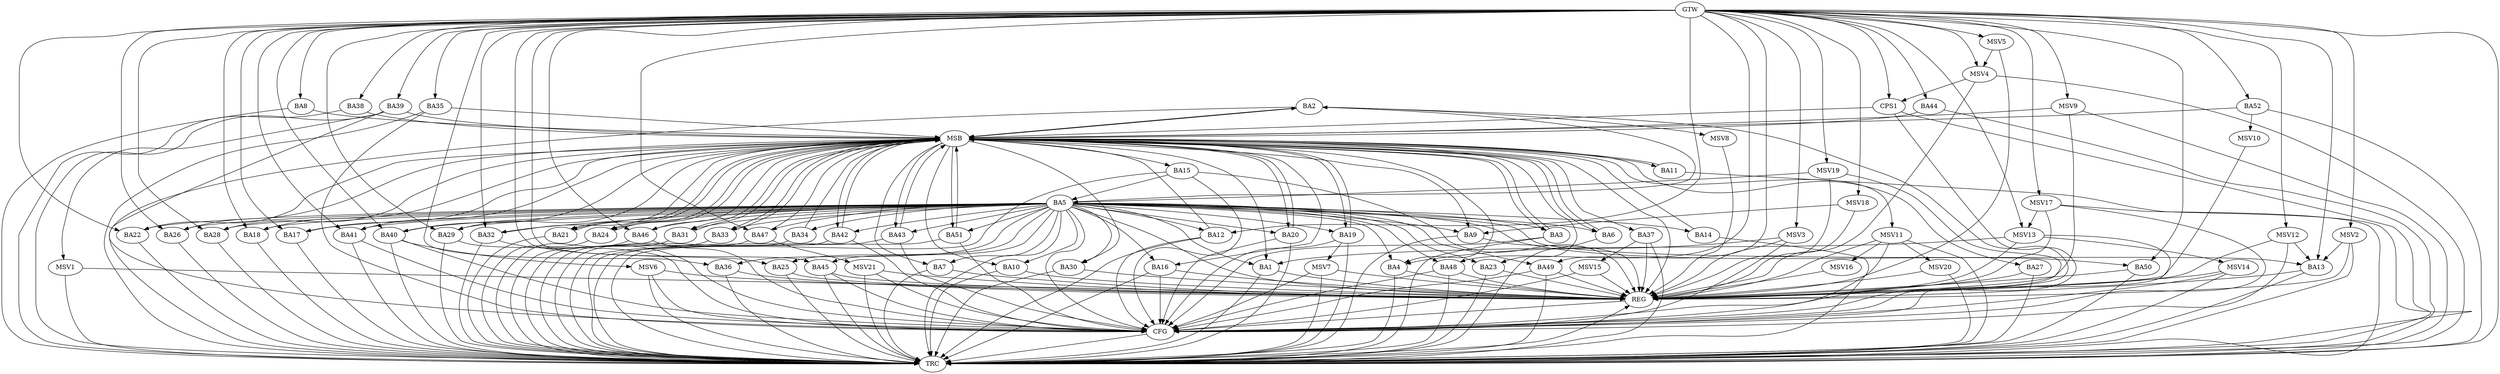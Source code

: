 strict digraph G {
  BA1 [ label="BA1" ];
  BA2 [ label="BA2" ];
  BA3 [ label="BA3" ];
  BA4 [ label="BA4" ];
  BA5 [ label="BA5" ];
  BA6 [ label="BA6" ];
  BA7 [ label="BA7" ];
  BA8 [ label="BA8" ];
  BA9 [ label="BA9" ];
  BA10 [ label="BA10" ];
  BA11 [ label="BA11" ];
  BA12 [ label="BA12" ];
  BA13 [ label="BA13" ];
  BA14 [ label="BA14" ];
  BA15 [ label="BA15" ];
  BA16 [ label="BA16" ];
  BA17 [ label="BA17" ];
  BA18 [ label="BA18" ];
  BA19 [ label="BA19" ];
  BA20 [ label="BA20" ];
  BA21 [ label="BA21" ];
  BA22 [ label="BA22" ];
  BA23 [ label="BA23" ];
  BA24 [ label="BA24" ];
  BA25 [ label="BA25" ];
  BA26 [ label="BA26" ];
  BA27 [ label="BA27" ];
  BA28 [ label="BA28" ];
  BA29 [ label="BA29" ];
  BA30 [ label="BA30" ];
  BA31 [ label="BA31" ];
  BA32 [ label="BA32" ];
  BA33 [ label="BA33" ];
  BA34 [ label="BA34" ];
  BA35 [ label="BA35" ];
  BA36 [ label="BA36" ];
  BA37 [ label="BA37" ];
  BA38 [ label="BA38" ];
  BA39 [ label="BA39" ];
  BA40 [ label="BA40" ];
  BA41 [ label="BA41" ];
  BA42 [ label="BA42" ];
  BA43 [ label="BA43" ];
  BA44 [ label="BA44" ];
  BA45 [ label="BA45" ];
  BA46 [ label="BA46" ];
  BA47 [ label="BA47" ];
  BA48 [ label="BA48" ];
  BA49 [ label="BA49" ];
  BA50 [ label="BA50" ];
  BA51 [ label="BA51" ];
  BA52 [ label="BA52" ];
  CPS1 [ label="CPS1" ];
  GTW [ label="GTW" ];
  REG [ label="REG" ];
  MSB [ label="MSB" ];
  CFG [ label="CFG" ];
  TRC [ label="TRC" ];
  MSV1 [ label="MSV1" ];
  MSV2 [ label="MSV2" ];
  MSV3 [ label="MSV3" ];
  MSV4 [ label="MSV4" ];
  MSV5 [ label="MSV5" ];
  MSV6 [ label="MSV6" ];
  MSV7 [ label="MSV7" ];
  MSV8 [ label="MSV8" ];
  MSV9 [ label="MSV9" ];
  MSV10 [ label="MSV10" ];
  MSV11 [ label="MSV11" ];
  MSV12 [ label="MSV12" ];
  MSV13 [ label="MSV13" ];
  MSV14 [ label="MSV14" ];
  MSV15 [ label="MSV15" ];
  MSV16 [ label="MSV16" ];
  MSV17 [ label="MSV17" ];
  MSV18 [ label="MSV18" ];
  MSV19 [ label="MSV19" ];
  MSV20 [ label="MSV20" ];
  MSV21 [ label="MSV21" ];
  BA5 -> BA4;
  BA15 -> BA5;
  GTW -> BA8;
  GTW -> BA12;
  GTW -> BA13;
  GTW -> BA17;
  GTW -> BA18;
  GTW -> BA22;
  GTW -> BA25;
  GTW -> BA26;
  GTW -> BA28;
  GTW -> BA29;
  GTW -> BA32;
  GTW -> BA35;
  GTW -> BA36;
  GTW -> BA38;
  GTW -> BA39;
  GTW -> BA40;
  GTW -> BA41;
  GTW -> BA44;
  GTW -> BA45;
  GTW -> BA46;
  GTW -> BA47;
  GTW -> BA48;
  GTW -> BA49;
  GTW -> BA50;
  GTW -> BA52;
  GTW -> CPS1;
  BA1 -> REG;
  BA4 -> REG;
  BA5 -> REG;
  BA7 -> REG;
  BA9 -> REG;
  BA10 -> REG;
  BA13 -> REG;
  BA15 -> REG;
  BA16 -> REG;
  BA23 -> REG;
  BA25 -> REG;
  BA27 -> REG;
  BA30 -> REG;
  BA36 -> REG;
  BA37 -> REG;
  BA45 -> REG;
  BA48 -> REG;
  BA49 -> REG;
  BA50 -> REG;
  BA2 -> MSB;
  MSB -> BA1;
  MSB -> REG;
  BA3 -> MSB;
  MSB -> BA2;
  BA6 -> MSB;
  MSB -> BA3;
  BA8 -> MSB;
  BA11 -> MSB;
  MSB -> BA4;
  BA12 -> MSB;
  MSB -> BA6;
  BA14 -> MSB;
  BA17 -> MSB;
  BA18 -> MSB;
  BA19 -> MSB;
  MSB -> BA9;
  BA20 -> MSB;
  BA21 -> MSB;
  BA22 -> MSB;
  BA24 -> MSB;
  BA26 -> MSB;
  BA28 -> MSB;
  BA29 -> MSB;
  MSB -> BA20;
  BA31 -> MSB;
  MSB -> BA11;
  BA32 -> MSB;
  BA33 -> MSB;
  MSB -> BA21;
  BA34 -> MSB;
  BA35 -> MSB;
  MSB -> BA23;
  BA38 -> MSB;
  BA39 -> MSB;
  MSB -> BA27;
  BA40 -> MSB;
  BA41 -> MSB;
  MSB -> BA15;
  BA42 -> MSB;
  BA43 -> MSB;
  MSB -> BA33;
  BA44 -> MSB;
  MSB -> BA24;
  BA46 -> MSB;
  MSB -> BA10;
  BA47 -> MSB;
  BA51 -> MSB;
  BA52 -> MSB;
  MSB -> BA43;
  CPS1 -> MSB;
  MSB -> BA19;
  MSB -> BA42;
  MSB -> BA7;
  MSB -> BA37;
  MSB -> BA31;
  MSB -> BA30;
  MSB -> BA16;
  MSB -> BA51;
  BA43 -> CFG;
  BA3 -> CFG;
  BA16 -> CFG;
  BA39 -> CFG;
  BA20 -> CFG;
  BA49 -> CFG;
  BA15 -> CFG;
  BA12 -> CFG;
  BA19 -> CFG;
  BA45 -> CFG;
  BA5 -> CFG;
  BA29 -> CFG;
  BA40 -> CFG;
  BA32 -> CFG;
  BA42 -> CFG;
  BA35 -> CFG;
  BA41 -> CFG;
  BA2 -> CFG;
  BA46 -> CFG;
  BA51 -> CFG;
  CPS1 -> CFG;
  BA48 -> CFG;
  REG -> CFG;
  BA1 -> TRC;
  BA2 -> TRC;
  BA3 -> TRC;
  BA4 -> TRC;
  BA5 -> TRC;
  BA6 -> TRC;
  BA7 -> TRC;
  BA8 -> TRC;
  BA9 -> TRC;
  BA10 -> TRC;
  BA11 -> TRC;
  BA12 -> TRC;
  BA13 -> TRC;
  BA14 -> TRC;
  BA15 -> TRC;
  BA16 -> TRC;
  BA17 -> TRC;
  BA18 -> TRC;
  BA19 -> TRC;
  BA20 -> TRC;
  BA21 -> TRC;
  BA22 -> TRC;
  BA23 -> TRC;
  BA24 -> TRC;
  BA25 -> TRC;
  BA26 -> TRC;
  BA27 -> TRC;
  BA28 -> TRC;
  BA29 -> TRC;
  BA30 -> TRC;
  BA31 -> TRC;
  BA32 -> TRC;
  BA33 -> TRC;
  BA34 -> TRC;
  BA35 -> TRC;
  BA36 -> TRC;
  BA37 -> TRC;
  BA38 -> TRC;
  BA39 -> TRC;
  BA40 -> TRC;
  BA41 -> TRC;
  BA42 -> TRC;
  BA43 -> TRC;
  BA44 -> TRC;
  BA45 -> TRC;
  BA46 -> TRC;
  BA47 -> TRC;
  BA48 -> TRC;
  BA49 -> TRC;
  BA50 -> TRC;
  BA51 -> TRC;
  BA52 -> TRC;
  CPS1 -> TRC;
  GTW -> TRC;
  CFG -> TRC;
  TRC -> REG;
  BA5 -> BA24;
  BA5 -> BA36;
  BA5 -> BA34;
  BA5 -> BA45;
  BA5 -> BA43;
  BA5 -> BA17;
  BA5 -> BA40;
  BA5 -> BA25;
  BA5 -> BA23;
  BA5 -> BA26;
  BA5 -> BA49;
  BA5 -> BA7;
  BA5 -> BA29;
  BA5 -> BA21;
  BA5 -> BA51;
  BA5 -> BA12;
  BA5 -> BA22;
  BA5 -> BA28;
  BA5 -> BA32;
  BA5 -> BA47;
  BA5 -> BA48;
  BA5 -> BA9;
  BA5 -> BA2;
  BA5 -> BA13;
  BA5 -> BA1;
  BA5 -> BA50;
  BA5 -> BA3;
  BA5 -> BA14;
  BA5 -> BA41;
  BA5 -> BA18;
  BA5 -> BA31;
  BA5 -> BA42;
  BA5 -> BA33;
  BA5 -> BA46;
  BA5 -> BA19;
  BA5 -> BA6;
  BA5 -> BA20;
  BA5 -> BA16;
  BA5 -> BA30;
  BA5 -> BA10;
  BA39 -> MSV1;
  MSV1 -> REG;
  MSV1 -> TRC;
  MSV2 -> BA13;
  GTW -> MSV2;
  MSV2 -> REG;
  MSV2 -> TRC;
  MSV3 -> BA4;
  GTW -> MSV3;
  MSV3 -> REG;
  MSV3 -> CFG;
  MSV4 -> CPS1;
  GTW -> MSV4;
  MSV4 -> REG;
  MSV4 -> TRC;
  MSV5 -> MSV4;
  GTW -> MSV5;
  MSV5 -> REG;
  BA40 -> MSV6;
  MSV6 -> REG;
  MSV6 -> TRC;
  MSV6 -> CFG;
  BA19 -> MSV7;
  MSV7 -> REG;
  MSV7 -> TRC;
  MSV7 -> CFG;
  BA2 -> MSV8;
  MSV8 -> REG;
  MSV9 -> MSB;
  GTW -> MSV9;
  MSV9 -> REG;
  MSV9 -> TRC;
  BA52 -> MSV10;
  MSV10 -> REG;
  MSB -> MSV11;
  MSV11 -> REG;
  MSV11 -> TRC;
  MSV11 -> CFG;
  MSV12 -> BA13;
  GTW -> MSV12;
  MSV12 -> REG;
  MSV12 -> CFG;
  MSV13 -> BA1;
  GTW -> MSV13;
  MSV13 -> REG;
  MSV13 -> CFG;
  MSV13 -> MSV14;
  MSV14 -> REG;
  MSV14 -> TRC;
  MSV14 -> CFG;
  BA37 -> MSV15;
  MSV15 -> REG;
  MSV15 -> CFG;
  MSV11 -> MSV16;
  MSV16 -> REG;
  MSV17 -> MSV13;
  GTW -> MSV17;
  MSV17 -> REG;
  MSV17 -> TRC;
  MSV17 -> CFG;
  MSV18 -> BA9;
  GTW -> MSV18;
  MSV18 -> REG;
  MSV19 -> BA5;
  GTW -> MSV19;
  MSV19 -> REG;
  MSV19 -> CFG;
  MSV11 -> MSV20;
  MSV20 -> REG;
  MSV20 -> TRC;
  BA47 -> MSV21;
  MSV21 -> REG;
  MSV21 -> TRC;
  MSV21 -> CFG;
}
